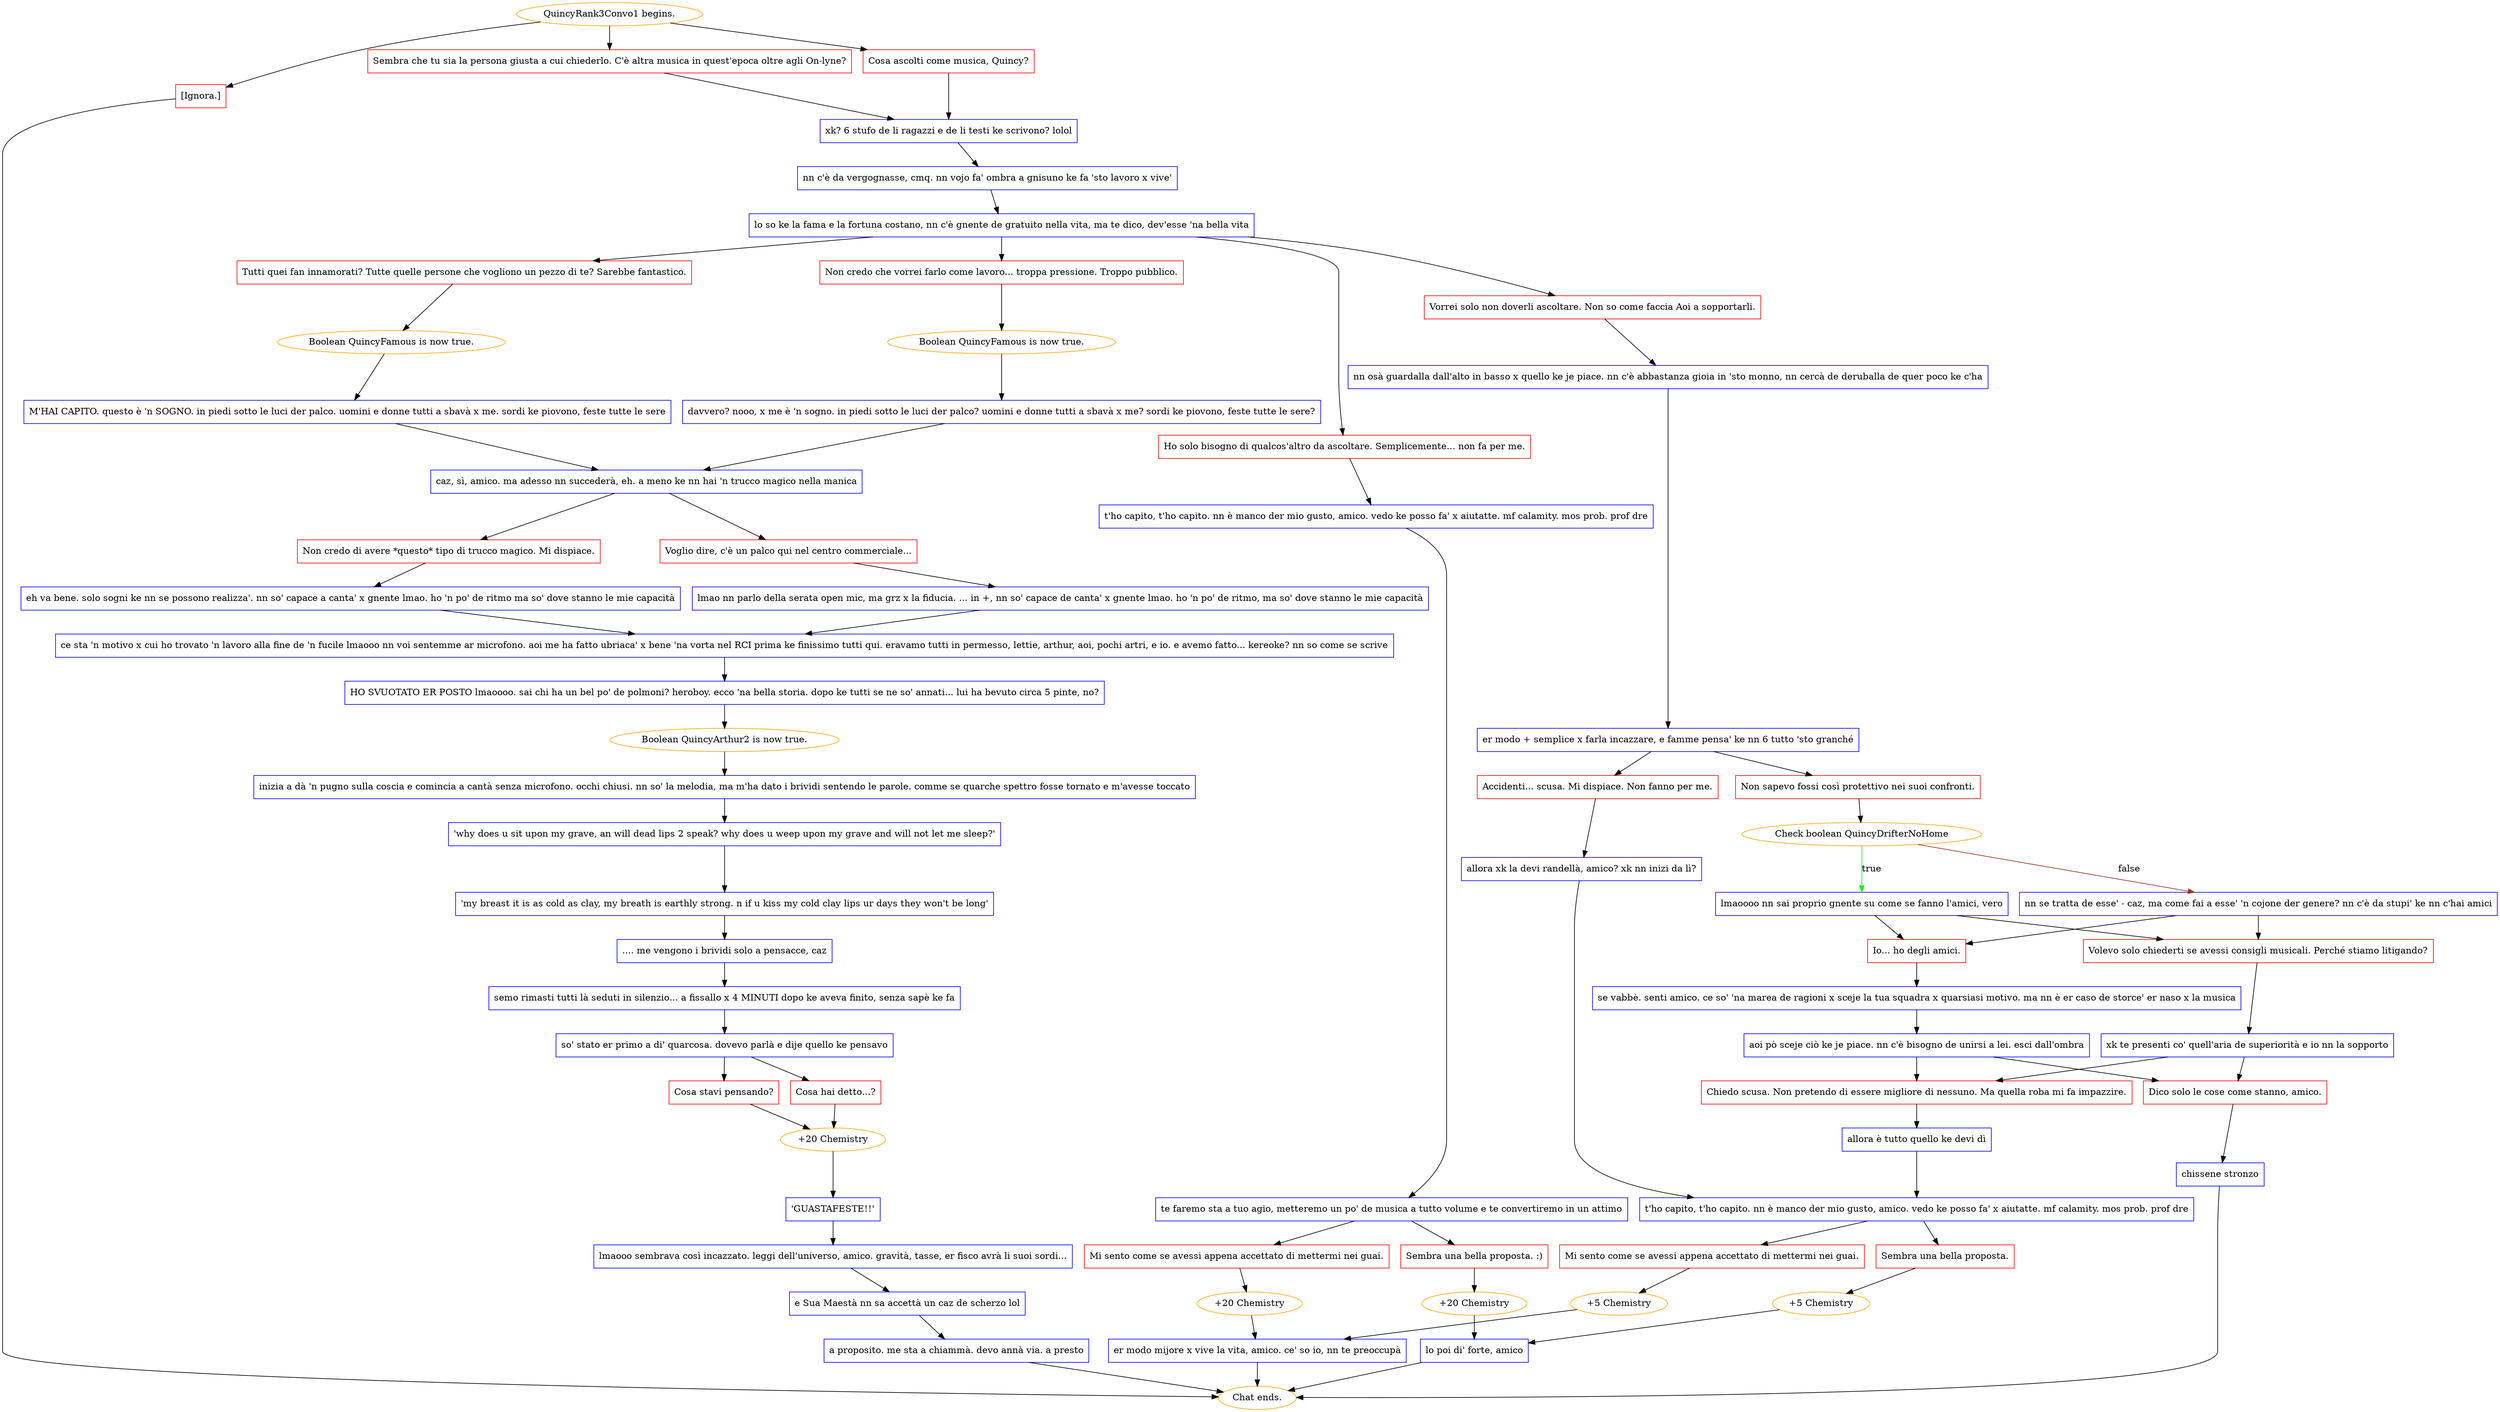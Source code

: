 digraph {
	"QuincyRank3Convo1 begins." [color=orange];
		"QuincyRank3Convo1 begins." -> j567457277;
		"QuincyRank3Convo1 begins." -> j278038862;
		"QuincyRank3Convo1 begins." -> j4060732423;
	j567457277 [label="Sembra che tu sia la persona giusta a cui chiederlo. C'è altra musica in quest'epoca oltre agli On-lyne?",shape=box,color=red];
		j567457277 -> j3757199993;
	j278038862 [label="Cosa ascolti come musica, Quincy?",shape=box,color=red];
		j278038862 -> j3757199993;
	j4060732423 [label="[Ignora.]",shape=box,color=red];
		j4060732423 -> "Chat ends.";
	j3757199993 [label="xk? 6 stufo de li ragazzi e de li testi ke scrivono? lolol",shape=box,color=blue];
		j3757199993 -> j3401034426;
	"Chat ends." [color=orange];
	j3401034426 [label="nn c'è da vergognasse, cmq. nn vojo fa' ombra a gnisuno ke fa 'sto lavoro x vive'",shape=box,color=blue];
		j3401034426 -> j3146073135;
	j3146073135 [label="lo so ke la fama e la fortuna costano, nn c'è gnente de gratuito nella vita, ma te dico, dev'esse 'na bella vita",shape=box,color=blue];
		j3146073135 -> j2565469141;
		j3146073135 -> j2251444957;
		j3146073135 -> j3230765310;
		j3146073135 -> j1186957263;
	j2565469141 [label="Ho solo bisogno di qualcos'altro da ascoltare. Semplicemente... non fa per me.",shape=box,color=red];
		j2565469141 -> j1869493099;
	j2251444957 [label="Non credo che vorrei farlo come lavoro... troppa pressione. Troppo pubblico.",shape=box,color=red];
		j2251444957 -> j3473365857;
	j3230765310 [label="Tutti quei fan innamorati? Tutte quelle persone che vogliono un pezzo di te? Sarebbe fantastico.",shape=box,color=red];
		j3230765310 -> j1987087777;
	j1186957263 [label="Vorrei solo non doverli ascoltare. Non so come faccia Aoi a sopportarli.",shape=box,color=red];
		j1186957263 -> j3702723796;
	j1869493099 [label="t'ho capito, t'ho capito. nn è manco der mio gusto, amico. vedo ke posso fa' x aiutatte. mf calamity. mos prob. prof dre",shape=box,color=blue];
		j1869493099 -> j2842997548;
	j3473365857 [label="Boolean QuincyFamous is now true.",color=orange];
		j3473365857 -> j1670057386;
	j1987087777 [label="Boolean QuincyFamous is now true.",color=orange];
		j1987087777 -> j714694207;
	j3702723796 [label="nn osà guardalla dall'alto in basso x quello ke je piace. nn c'è abbastanza gioia in 'sto monno, nn cercà de deruballa de quer poco ke c'ha",shape=box,color=blue];
		j3702723796 -> j697529387;
	j2842997548 [label="te faremo sta a tuo agio, metteremo un po' de musica a tutto volume e te convertiremo in un attimo",shape=box,color=blue];
		j2842997548 -> j3874195291;
		j2842997548 -> j443700140;
	j1670057386 [label="davvero? nooo, x me è 'n sogno. in piedi sotto le luci der palco? uomini e donne tutti a sbavà x me? sordi ke piovono, feste tutte le sere?",shape=box,color=blue];
		j1670057386 -> j3018960014;
	j714694207 [label="M'HAI CAPITO. questo è 'n SOGNO. in piedi sotto le luci der palco. uomini e donne tutti a sbavà x me. sordi ke piovono, feste tutte le sere",shape=box,color=blue];
		j714694207 -> j3018960014;
	j697529387 [label="er modo + semplice x farla incazzare, e famme pensa' ke nn 6 tutto 'sto granché",shape=box,color=blue];
		j697529387 -> j2379437439;
		j697529387 -> j231976761;
	j3874195291 [label="Sembra una bella proposta. :)",shape=box,color=red];
		j3874195291 -> j2286879978;
	j443700140 [label="Mi sento come se avessi appena accettato di mettermi nei guai.",shape=box,color=red];
		j443700140 -> j2214012550;
	j3018960014 [label="caz, sì, amico. ma adesso nn succederà, eh. a meno ke nn hai 'n trucco magico nella manica",shape=box,color=blue];
		j3018960014 -> j2825079591;
		j3018960014 -> j501899738;
	j2379437439 [label="Accidenti... scusa. Mi dispiace. Non fanno per me.",shape=box,color=red];
		j2379437439 -> j1496499882;
	j231976761 [label="Non sapevo fossi così protettivo nei suoi confronti.",shape=box,color=red];
		j231976761 -> j3113415140;
	j2286879978 [label="+20 Chemistry",color=orange];
		j2286879978 -> j1477998534;
	j2214012550 [label="+20 Chemistry",color=orange];
		j2214012550 -> j1315431058;
	j2825079591 [label="Voglio dire, c'è un palco qui nel centro commerciale...",shape=box,color=red];
		j2825079591 -> j2555458358;
	j501899738 [label="Non credo di avere *questo* tipo di trucco magico. Mi dispiace.",shape=box,color=red];
		j501899738 -> j412528176;
	j1496499882 [label="allora xk la devi randellà, amico? xk nn inizi da lì?",shape=box,color=blue];
		j1496499882 -> j1110341190;
	j3113415140 [label="Check boolean QuincyDrifterNoHome",color=orange];
		j3113415140 -> j2497455717 [label=true,color=green];
		j3113415140 -> j54729092 [label=false,color=brown];
	j1477998534 [label="lo poi di' forte, amico",shape=box,color=blue];
		j1477998534 -> "Chat ends.";
	j1315431058 [label="er modo mijore x vive la vita, amico. ce' so io, nn te preoccupà",shape=box,color=blue];
		j1315431058 -> "Chat ends.";
	j2555458358 [label="lmao nn parlo della serata open mic, ma grz x la fiducia. ... in +, nn so' capace de canta' x gnente lmao. ho 'n po' de ritmo, ma so' dove stanno le mie capacità",shape=box,color=blue];
		j2555458358 -> j2130470317;
	j412528176 [label="eh va bene. solo sogni ke nn se possono realizza'. nn so' capace a canta' x gnente lmao. ho 'n po' de ritmo ma so' dove stanno le mie capacità",shape=box,color=blue];
		j412528176 -> j2130470317;
	j1110341190 [label="t'ho capito, t'ho capito. nn è manco der mio gusto, amico. vedo ke posso fa' x aiutatte. mf calamity. mos prob. prof dre",shape=box,color=blue];
		j1110341190 -> j2344616015;
		j1110341190 -> j2123223985;
	j2497455717 [label="lmaoooo nn sai proprio gnente su come se fanno l'amici, vero",shape=box,color=blue];
		j2497455717 -> j1997381272;
		j2497455717 -> j1179886040;
	j54729092 [label="nn se tratta de esse' - caz, ma come fai a esse' 'n cojone der genere? nn c'è da stupi' ke nn c'hai amici",shape=box,color=blue];
		j54729092 -> j1997381272;
		j54729092 -> j1179886040;
	j2130470317 [label="ce sta 'n motivo x cui ho trovato 'n lavoro alla fine de 'n fucile lmaooo nn voi sentemme ar microfono. aoi me ha fatto ubriaca' x bene 'na vorta nel RCI prima ke finissimo tutti qui. eravamo tutti in permesso, lettie, arthur, aoi, pochi artri, e io. e avemo fatto... kereoke? nn so come se scrive",shape=box,color=blue];
		j2130470317 -> j2427426361;
	j2344616015 [label="Sembra una bella proposta.",shape=box,color=red];
		j2344616015 -> j1626670029;
	j2123223985 [label="Mi sento come se avessi appena accettato di mettermi nei guai.",shape=box,color=red];
		j2123223985 -> j3159002615;
	j1997381272 [label="Io... ho degli amici.",shape=box,color=red];
		j1997381272 -> j3168694783;
	j1179886040 [label="Volevo solo chiederti se avessi consigli musicali. Perché stiamo litigando?",shape=box,color=red];
		j1179886040 -> j974142452;
	j2427426361 [label="HO SVUOTATO ER POSTO lmaoooo. sai chi ha un bel po' de polmoni? heroboy. ecco 'na bella storia. dopo ke tutti se ne so' annati... lui ha bevuto circa 5 pinte, no?",shape=box,color=blue];
		j2427426361 -> j2871488707;
	j1626670029 [label="+5 Chemistry",color=orange];
		j1626670029 -> j1477998534;
	j3159002615 [label="+5 Chemistry",color=orange];
		j3159002615 -> j1315431058;
	j3168694783 [label="se vabbè. senti amico. ce so' 'na marea de ragioni x sceje la tua squadra x quarsiasi motivo. ma nn è er caso de storce' er naso x la musica",shape=box,color=blue];
		j3168694783 -> j448717575;
	j974142452 [label="xk te presenti co' quell'aria de superiorità e io nn la sopporto",shape=box,color=blue];
		j974142452 -> j1902376943;
		j974142452 -> j2334599765;
	j2871488707 [label="Boolean QuincyArthur2 is now true.",color=orange];
		j2871488707 -> j4049365272;
	j448717575 [label="aoi pò sceje ciò ke je piace. nn c'è bisogno de unirsi a lei. esci dall'ombra",shape=box,color=blue];
		j448717575 -> j1902376943;
		j448717575 -> j2334599765;
	j1902376943 [label="Chiedo scusa. Non pretendo di essere migliore di nessuno. Ma quella roba mi fa impazzire.",shape=box,color=red];
		j1902376943 -> j2083072230;
	j2334599765 [label="Dico solo le cose come stanno, amico.",shape=box,color=red];
		j2334599765 -> j2920629776;
	j4049365272 [label="inizia a dà 'n pugno sulla coscia e comincia a cantà senza microfono. occhi chiusi. nn so' la melodia, ma m'ha dato i brividi sentendo le parole. comme se quarche spettro fosse tornato e m'avesse toccato",shape=box,color=blue];
		j4049365272 -> j4124586904;
	j2083072230 [label="allora è tutto quello ke devi dì",shape=box,color=blue];
		j2083072230 -> j1110341190;
	j2920629776 [label="chissene stronzo",shape=box,color=blue];
		j2920629776 -> "Chat ends.";
	j4124586904 [label="'why does u sit upon my grave, an will dead lips 2 speak? why does u weep upon my grave and will not let me sleep?'",shape=box,color=blue];
		j4124586904 -> j3051371097;
	j3051371097 [label="'my breast it is as cold as clay, my breath is earthly strong. n if u kiss my cold clay lips ur days they won't be long'",shape=box,color=blue];
		j3051371097 -> j2212019799;
	j2212019799 [label=".... me vengono i brividi solo a pensacce, caz",shape=box,color=blue];
		j2212019799 -> j4103131722;
	j4103131722 [label="semo rimasti tutti là seduti in silenzio... a fissallo x 4 MINUTI dopo ke aveva finito, senza sapè ke fa",shape=box,color=blue];
		j4103131722 -> j2262648404;
	j2262648404 [label="so' stato er primo a di' quarcosa. dovevo parlà e dije quello ke pensavo",shape=box,color=blue];
		j2262648404 -> j2556873126;
		j2262648404 -> j2565437058;
	j2556873126 [label="Cosa hai detto...?",shape=box,color=red];
		j2556873126 -> j2092616602;
	j2565437058 [label="Cosa stavi pensando?",shape=box,color=red];
		j2565437058 -> j2092616602;
	j2092616602 [label="+20 Chemistry",color=orange];
		j2092616602 -> j2373592617;
	j2373592617 [label="'GUASTAFESTE!!'",shape=box,color=blue];
		j2373592617 -> j192721458;
	j192721458 [label="lmaooo sembrava così incazzato. leggi dell'universo, amico. gravità, tasse, er fisco avrà li suoi sordi...",shape=box,color=blue];
		j192721458 -> j3771565824;
	j3771565824 [label="e Sua Maestà nn sa accettà un caz de scherzo lol",shape=box,color=blue];
		j3771565824 -> j857784715;
	j857784715 [label="a proposito. me sta a chiammà. devo annà via. a presto",shape=box,color=blue];
		j857784715 -> "Chat ends.";
}